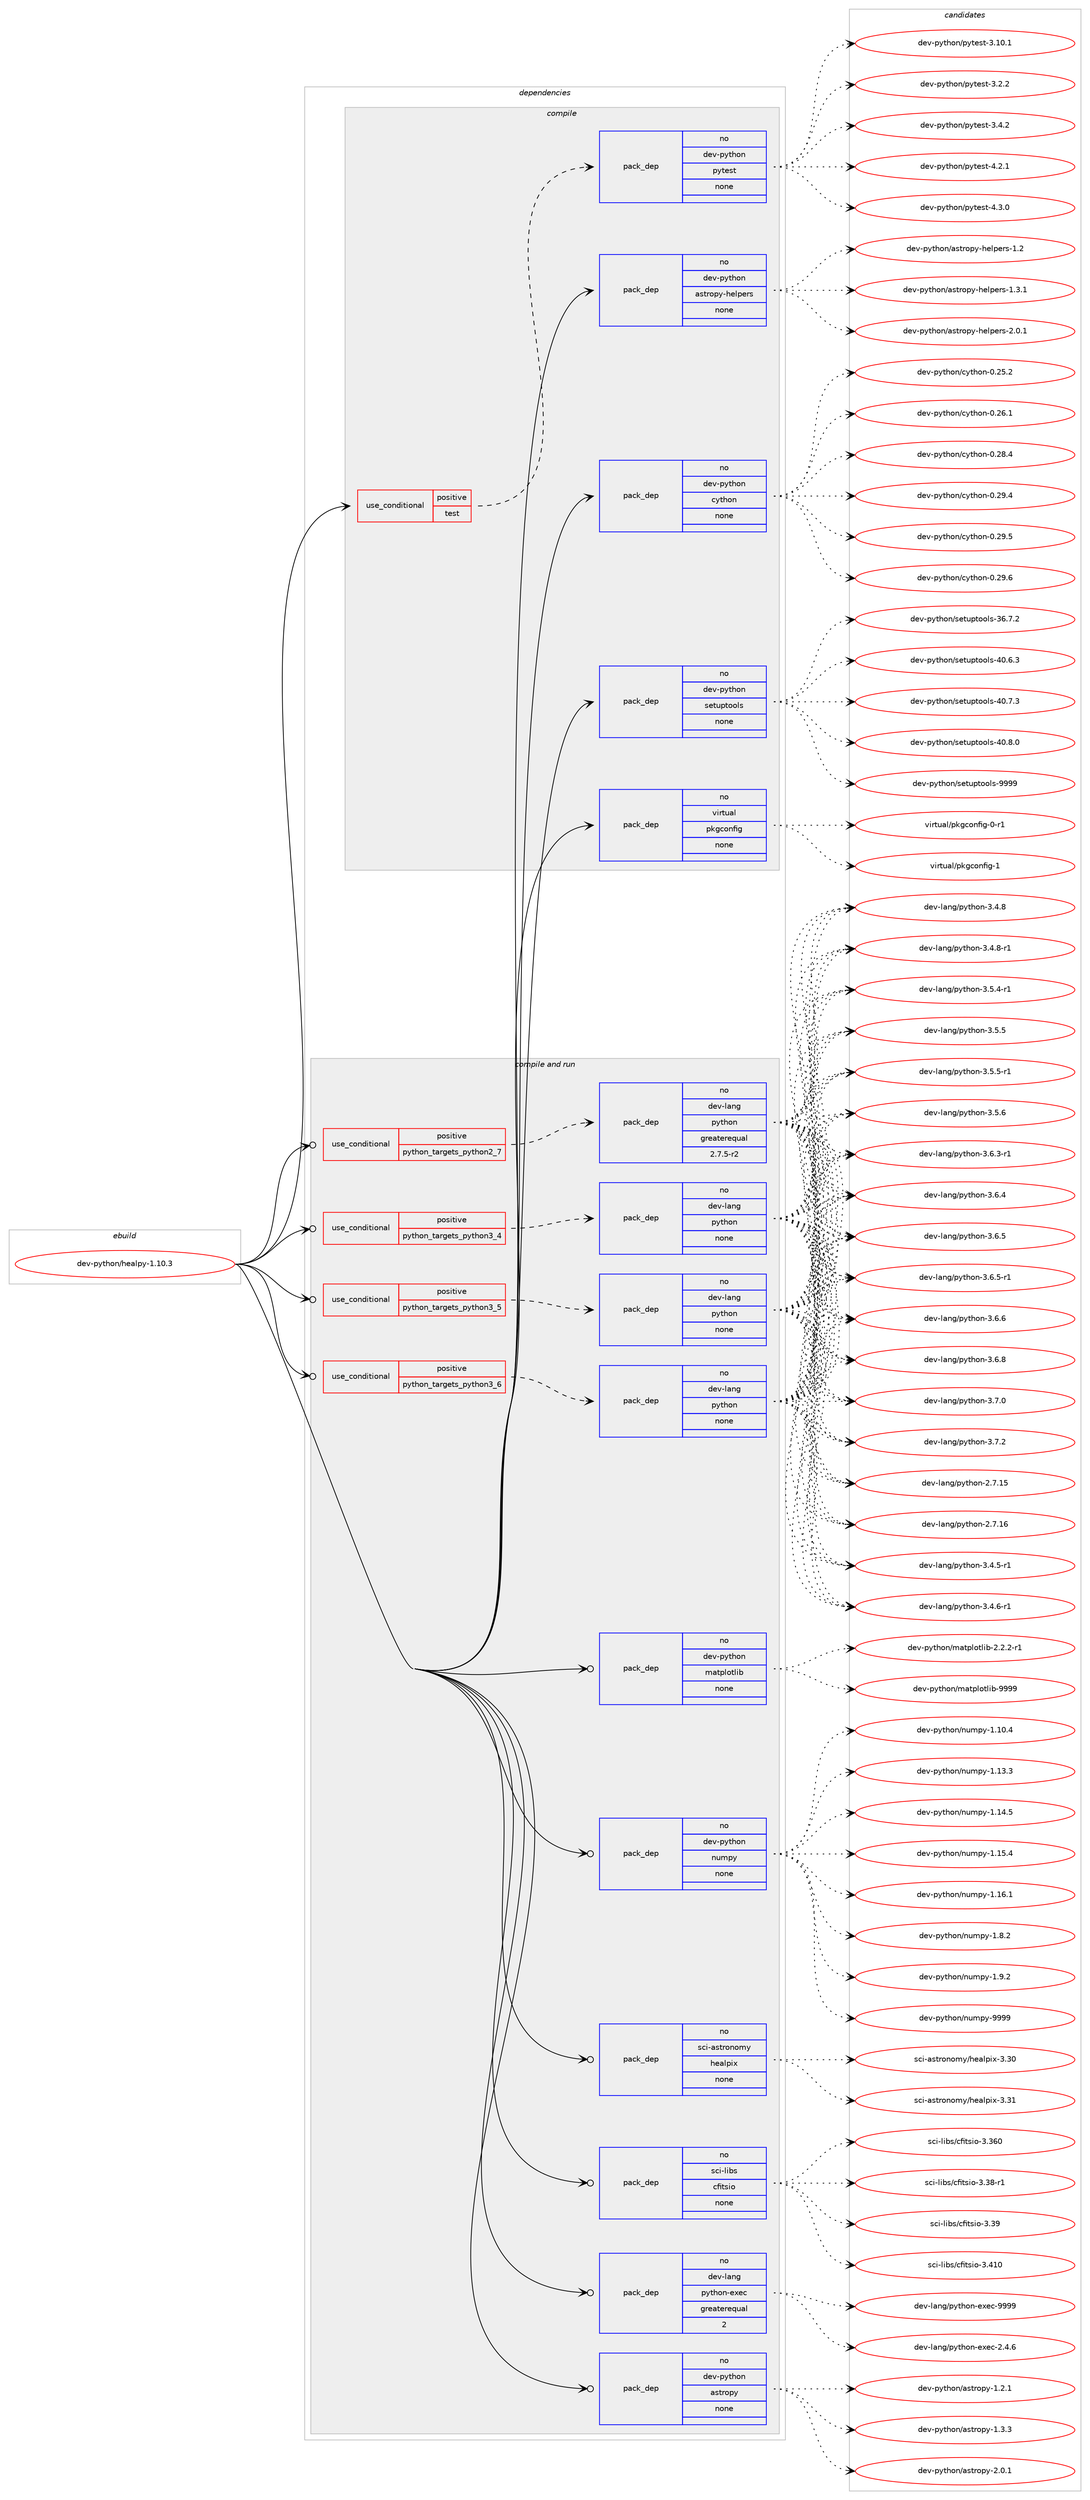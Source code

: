 digraph prolog {

# *************
# Graph options
# *************

newrank=true;
concentrate=true;
compound=true;
graph [rankdir=LR,fontname=Helvetica,fontsize=10,ranksep=1.5];#, ranksep=2.5, nodesep=0.2];
edge  [arrowhead=vee];
node  [fontname=Helvetica,fontsize=10];

# **********
# The ebuild
# **********

subgraph cluster_leftcol {
color=gray;
rank=same;
label=<<i>ebuild</i>>;
id [label="dev-python/healpy-1.10.3", color=red, width=4, href="../dev-python/healpy-1.10.3.svg"];
}

# ****************
# The dependencies
# ****************

subgraph cluster_midcol {
color=gray;
label=<<i>dependencies</i>>;
subgraph cluster_compile {
fillcolor="#eeeeee";
style=filled;
label=<<i>compile</i>>;
subgraph cond375335 {
dependency1412626 [label=<<TABLE BORDER="0" CELLBORDER="1" CELLSPACING="0" CELLPADDING="4"><TR><TD ROWSPAN="3" CELLPADDING="10">use_conditional</TD></TR><TR><TD>positive</TD></TR><TR><TD>test</TD></TR></TABLE>>, shape=none, color=red];
subgraph pack1014022 {
dependency1412627 [label=<<TABLE BORDER="0" CELLBORDER="1" CELLSPACING="0" CELLPADDING="4" WIDTH="220"><TR><TD ROWSPAN="6" CELLPADDING="30">pack_dep</TD></TR><TR><TD WIDTH="110">no</TD></TR><TR><TD>dev-python</TD></TR><TR><TD>pytest</TD></TR><TR><TD>none</TD></TR><TR><TD></TD></TR></TABLE>>, shape=none, color=blue];
}
dependency1412626:e -> dependency1412627:w [weight=20,style="dashed",arrowhead="vee"];
}
id:e -> dependency1412626:w [weight=20,style="solid",arrowhead="vee"];
subgraph pack1014023 {
dependency1412628 [label=<<TABLE BORDER="0" CELLBORDER="1" CELLSPACING="0" CELLPADDING="4" WIDTH="220"><TR><TD ROWSPAN="6" CELLPADDING="30">pack_dep</TD></TR><TR><TD WIDTH="110">no</TD></TR><TR><TD>dev-python</TD></TR><TR><TD>astropy-helpers</TD></TR><TR><TD>none</TD></TR><TR><TD></TD></TR></TABLE>>, shape=none, color=blue];
}
id:e -> dependency1412628:w [weight=20,style="solid",arrowhead="vee"];
subgraph pack1014024 {
dependency1412629 [label=<<TABLE BORDER="0" CELLBORDER="1" CELLSPACING="0" CELLPADDING="4" WIDTH="220"><TR><TD ROWSPAN="6" CELLPADDING="30">pack_dep</TD></TR><TR><TD WIDTH="110">no</TD></TR><TR><TD>dev-python</TD></TR><TR><TD>cython</TD></TR><TR><TD>none</TD></TR><TR><TD></TD></TR></TABLE>>, shape=none, color=blue];
}
id:e -> dependency1412629:w [weight=20,style="solid",arrowhead="vee"];
subgraph pack1014025 {
dependency1412630 [label=<<TABLE BORDER="0" CELLBORDER="1" CELLSPACING="0" CELLPADDING="4" WIDTH="220"><TR><TD ROWSPAN="6" CELLPADDING="30">pack_dep</TD></TR><TR><TD WIDTH="110">no</TD></TR><TR><TD>dev-python</TD></TR><TR><TD>setuptools</TD></TR><TR><TD>none</TD></TR><TR><TD></TD></TR></TABLE>>, shape=none, color=blue];
}
id:e -> dependency1412630:w [weight=20,style="solid",arrowhead="vee"];
subgraph pack1014026 {
dependency1412631 [label=<<TABLE BORDER="0" CELLBORDER="1" CELLSPACING="0" CELLPADDING="4" WIDTH="220"><TR><TD ROWSPAN="6" CELLPADDING="30">pack_dep</TD></TR><TR><TD WIDTH="110">no</TD></TR><TR><TD>virtual</TD></TR><TR><TD>pkgconfig</TD></TR><TR><TD>none</TD></TR><TR><TD></TD></TR></TABLE>>, shape=none, color=blue];
}
id:e -> dependency1412631:w [weight=20,style="solid",arrowhead="vee"];
}
subgraph cluster_compileandrun {
fillcolor="#eeeeee";
style=filled;
label=<<i>compile and run</i>>;
subgraph cond375336 {
dependency1412632 [label=<<TABLE BORDER="0" CELLBORDER="1" CELLSPACING="0" CELLPADDING="4"><TR><TD ROWSPAN="3" CELLPADDING="10">use_conditional</TD></TR><TR><TD>positive</TD></TR><TR><TD>python_targets_python2_7</TD></TR></TABLE>>, shape=none, color=red];
subgraph pack1014027 {
dependency1412633 [label=<<TABLE BORDER="0" CELLBORDER="1" CELLSPACING="0" CELLPADDING="4" WIDTH="220"><TR><TD ROWSPAN="6" CELLPADDING="30">pack_dep</TD></TR><TR><TD WIDTH="110">no</TD></TR><TR><TD>dev-lang</TD></TR><TR><TD>python</TD></TR><TR><TD>greaterequal</TD></TR><TR><TD>2.7.5-r2</TD></TR></TABLE>>, shape=none, color=blue];
}
dependency1412632:e -> dependency1412633:w [weight=20,style="dashed",arrowhead="vee"];
}
id:e -> dependency1412632:w [weight=20,style="solid",arrowhead="odotvee"];
subgraph cond375337 {
dependency1412634 [label=<<TABLE BORDER="0" CELLBORDER="1" CELLSPACING="0" CELLPADDING="4"><TR><TD ROWSPAN="3" CELLPADDING="10">use_conditional</TD></TR><TR><TD>positive</TD></TR><TR><TD>python_targets_python3_4</TD></TR></TABLE>>, shape=none, color=red];
subgraph pack1014028 {
dependency1412635 [label=<<TABLE BORDER="0" CELLBORDER="1" CELLSPACING="0" CELLPADDING="4" WIDTH="220"><TR><TD ROWSPAN="6" CELLPADDING="30">pack_dep</TD></TR><TR><TD WIDTH="110">no</TD></TR><TR><TD>dev-lang</TD></TR><TR><TD>python</TD></TR><TR><TD>none</TD></TR><TR><TD></TD></TR></TABLE>>, shape=none, color=blue];
}
dependency1412634:e -> dependency1412635:w [weight=20,style="dashed",arrowhead="vee"];
}
id:e -> dependency1412634:w [weight=20,style="solid",arrowhead="odotvee"];
subgraph cond375338 {
dependency1412636 [label=<<TABLE BORDER="0" CELLBORDER="1" CELLSPACING="0" CELLPADDING="4"><TR><TD ROWSPAN="3" CELLPADDING="10">use_conditional</TD></TR><TR><TD>positive</TD></TR><TR><TD>python_targets_python3_5</TD></TR></TABLE>>, shape=none, color=red];
subgraph pack1014029 {
dependency1412637 [label=<<TABLE BORDER="0" CELLBORDER="1" CELLSPACING="0" CELLPADDING="4" WIDTH="220"><TR><TD ROWSPAN="6" CELLPADDING="30">pack_dep</TD></TR><TR><TD WIDTH="110">no</TD></TR><TR><TD>dev-lang</TD></TR><TR><TD>python</TD></TR><TR><TD>none</TD></TR><TR><TD></TD></TR></TABLE>>, shape=none, color=blue];
}
dependency1412636:e -> dependency1412637:w [weight=20,style="dashed",arrowhead="vee"];
}
id:e -> dependency1412636:w [weight=20,style="solid",arrowhead="odotvee"];
subgraph cond375339 {
dependency1412638 [label=<<TABLE BORDER="0" CELLBORDER="1" CELLSPACING="0" CELLPADDING="4"><TR><TD ROWSPAN="3" CELLPADDING="10">use_conditional</TD></TR><TR><TD>positive</TD></TR><TR><TD>python_targets_python3_6</TD></TR></TABLE>>, shape=none, color=red];
subgraph pack1014030 {
dependency1412639 [label=<<TABLE BORDER="0" CELLBORDER="1" CELLSPACING="0" CELLPADDING="4" WIDTH="220"><TR><TD ROWSPAN="6" CELLPADDING="30">pack_dep</TD></TR><TR><TD WIDTH="110">no</TD></TR><TR><TD>dev-lang</TD></TR><TR><TD>python</TD></TR><TR><TD>none</TD></TR><TR><TD></TD></TR></TABLE>>, shape=none, color=blue];
}
dependency1412638:e -> dependency1412639:w [weight=20,style="dashed",arrowhead="vee"];
}
id:e -> dependency1412638:w [weight=20,style="solid",arrowhead="odotvee"];
subgraph pack1014031 {
dependency1412640 [label=<<TABLE BORDER="0" CELLBORDER="1" CELLSPACING="0" CELLPADDING="4" WIDTH="220"><TR><TD ROWSPAN="6" CELLPADDING="30">pack_dep</TD></TR><TR><TD WIDTH="110">no</TD></TR><TR><TD>dev-lang</TD></TR><TR><TD>python-exec</TD></TR><TR><TD>greaterequal</TD></TR><TR><TD>2</TD></TR></TABLE>>, shape=none, color=blue];
}
id:e -> dependency1412640:w [weight=20,style="solid",arrowhead="odotvee"];
subgraph pack1014032 {
dependency1412641 [label=<<TABLE BORDER="0" CELLBORDER="1" CELLSPACING="0" CELLPADDING="4" WIDTH="220"><TR><TD ROWSPAN="6" CELLPADDING="30">pack_dep</TD></TR><TR><TD WIDTH="110">no</TD></TR><TR><TD>dev-python</TD></TR><TR><TD>astropy</TD></TR><TR><TD>none</TD></TR><TR><TD></TD></TR></TABLE>>, shape=none, color=blue];
}
id:e -> dependency1412641:w [weight=20,style="solid",arrowhead="odotvee"];
subgraph pack1014033 {
dependency1412642 [label=<<TABLE BORDER="0" CELLBORDER="1" CELLSPACING="0" CELLPADDING="4" WIDTH="220"><TR><TD ROWSPAN="6" CELLPADDING="30">pack_dep</TD></TR><TR><TD WIDTH="110">no</TD></TR><TR><TD>dev-python</TD></TR><TR><TD>matplotlib</TD></TR><TR><TD>none</TD></TR><TR><TD></TD></TR></TABLE>>, shape=none, color=blue];
}
id:e -> dependency1412642:w [weight=20,style="solid",arrowhead="odotvee"];
subgraph pack1014034 {
dependency1412643 [label=<<TABLE BORDER="0" CELLBORDER="1" CELLSPACING="0" CELLPADDING="4" WIDTH="220"><TR><TD ROWSPAN="6" CELLPADDING="30">pack_dep</TD></TR><TR><TD WIDTH="110">no</TD></TR><TR><TD>dev-python</TD></TR><TR><TD>numpy</TD></TR><TR><TD>none</TD></TR><TR><TD></TD></TR></TABLE>>, shape=none, color=blue];
}
id:e -> dependency1412643:w [weight=20,style="solid",arrowhead="odotvee"];
subgraph pack1014035 {
dependency1412644 [label=<<TABLE BORDER="0" CELLBORDER="1" CELLSPACING="0" CELLPADDING="4" WIDTH="220"><TR><TD ROWSPAN="6" CELLPADDING="30">pack_dep</TD></TR><TR><TD WIDTH="110">no</TD></TR><TR><TD>sci-astronomy</TD></TR><TR><TD>healpix</TD></TR><TR><TD>none</TD></TR><TR><TD></TD></TR></TABLE>>, shape=none, color=blue];
}
id:e -> dependency1412644:w [weight=20,style="solid",arrowhead="odotvee"];
subgraph pack1014036 {
dependency1412645 [label=<<TABLE BORDER="0" CELLBORDER="1" CELLSPACING="0" CELLPADDING="4" WIDTH="220"><TR><TD ROWSPAN="6" CELLPADDING="30">pack_dep</TD></TR><TR><TD WIDTH="110">no</TD></TR><TR><TD>sci-libs</TD></TR><TR><TD>cfitsio</TD></TR><TR><TD>none</TD></TR><TR><TD></TD></TR></TABLE>>, shape=none, color=blue];
}
id:e -> dependency1412645:w [weight=20,style="solid",arrowhead="odotvee"];
}
subgraph cluster_run {
fillcolor="#eeeeee";
style=filled;
label=<<i>run</i>>;
}
}

# **************
# The candidates
# **************

subgraph cluster_choices {
rank=same;
color=gray;
label=<<i>candidates</i>>;

subgraph choice1014022 {
color=black;
nodesep=1;
choice100101118451121211161041111104711212111610111511645514649484649 [label="dev-python/pytest-3.10.1", color=red, width=4,href="../dev-python/pytest-3.10.1.svg"];
choice1001011184511212111610411111047112121116101115116455146504650 [label="dev-python/pytest-3.2.2", color=red, width=4,href="../dev-python/pytest-3.2.2.svg"];
choice1001011184511212111610411111047112121116101115116455146524650 [label="dev-python/pytest-3.4.2", color=red, width=4,href="../dev-python/pytest-3.4.2.svg"];
choice1001011184511212111610411111047112121116101115116455246504649 [label="dev-python/pytest-4.2.1", color=red, width=4,href="../dev-python/pytest-4.2.1.svg"];
choice1001011184511212111610411111047112121116101115116455246514648 [label="dev-python/pytest-4.3.0", color=red, width=4,href="../dev-python/pytest-4.3.0.svg"];
dependency1412627:e -> choice100101118451121211161041111104711212111610111511645514649484649:w [style=dotted,weight="100"];
dependency1412627:e -> choice1001011184511212111610411111047112121116101115116455146504650:w [style=dotted,weight="100"];
dependency1412627:e -> choice1001011184511212111610411111047112121116101115116455146524650:w [style=dotted,weight="100"];
dependency1412627:e -> choice1001011184511212111610411111047112121116101115116455246504649:w [style=dotted,weight="100"];
dependency1412627:e -> choice1001011184511212111610411111047112121116101115116455246514648:w [style=dotted,weight="100"];
}
subgraph choice1014023 {
color=black;
nodesep=1;
choice1001011184511212111610411111047971151161141111121214510410110811210111411545494650 [label="dev-python/astropy-helpers-1.2", color=red, width=4,href="../dev-python/astropy-helpers-1.2.svg"];
choice10010111845112121116104111110479711511611411111212145104101108112101114115454946514649 [label="dev-python/astropy-helpers-1.3.1", color=red, width=4,href="../dev-python/astropy-helpers-1.3.1.svg"];
choice10010111845112121116104111110479711511611411111212145104101108112101114115455046484649 [label="dev-python/astropy-helpers-2.0.1", color=red, width=4,href="../dev-python/astropy-helpers-2.0.1.svg"];
dependency1412628:e -> choice1001011184511212111610411111047971151161141111121214510410110811210111411545494650:w [style=dotted,weight="100"];
dependency1412628:e -> choice10010111845112121116104111110479711511611411111212145104101108112101114115454946514649:w [style=dotted,weight="100"];
dependency1412628:e -> choice10010111845112121116104111110479711511611411111212145104101108112101114115455046484649:w [style=dotted,weight="100"];
}
subgraph choice1014024 {
color=black;
nodesep=1;
choice10010111845112121116104111110479912111610411111045484650534650 [label="dev-python/cython-0.25.2", color=red, width=4,href="../dev-python/cython-0.25.2.svg"];
choice10010111845112121116104111110479912111610411111045484650544649 [label="dev-python/cython-0.26.1", color=red, width=4,href="../dev-python/cython-0.26.1.svg"];
choice10010111845112121116104111110479912111610411111045484650564652 [label="dev-python/cython-0.28.4", color=red, width=4,href="../dev-python/cython-0.28.4.svg"];
choice10010111845112121116104111110479912111610411111045484650574652 [label="dev-python/cython-0.29.4", color=red, width=4,href="../dev-python/cython-0.29.4.svg"];
choice10010111845112121116104111110479912111610411111045484650574653 [label="dev-python/cython-0.29.5", color=red, width=4,href="../dev-python/cython-0.29.5.svg"];
choice10010111845112121116104111110479912111610411111045484650574654 [label="dev-python/cython-0.29.6", color=red, width=4,href="../dev-python/cython-0.29.6.svg"];
dependency1412629:e -> choice10010111845112121116104111110479912111610411111045484650534650:w [style=dotted,weight="100"];
dependency1412629:e -> choice10010111845112121116104111110479912111610411111045484650544649:w [style=dotted,weight="100"];
dependency1412629:e -> choice10010111845112121116104111110479912111610411111045484650564652:w [style=dotted,weight="100"];
dependency1412629:e -> choice10010111845112121116104111110479912111610411111045484650574652:w [style=dotted,weight="100"];
dependency1412629:e -> choice10010111845112121116104111110479912111610411111045484650574653:w [style=dotted,weight="100"];
dependency1412629:e -> choice10010111845112121116104111110479912111610411111045484650574654:w [style=dotted,weight="100"];
}
subgraph choice1014025 {
color=black;
nodesep=1;
choice100101118451121211161041111104711510111611711211611111110811545515446554650 [label="dev-python/setuptools-36.7.2", color=red, width=4,href="../dev-python/setuptools-36.7.2.svg"];
choice100101118451121211161041111104711510111611711211611111110811545524846544651 [label="dev-python/setuptools-40.6.3", color=red, width=4,href="../dev-python/setuptools-40.6.3.svg"];
choice100101118451121211161041111104711510111611711211611111110811545524846554651 [label="dev-python/setuptools-40.7.3", color=red, width=4,href="../dev-python/setuptools-40.7.3.svg"];
choice100101118451121211161041111104711510111611711211611111110811545524846564648 [label="dev-python/setuptools-40.8.0", color=red, width=4,href="../dev-python/setuptools-40.8.0.svg"];
choice10010111845112121116104111110471151011161171121161111111081154557575757 [label="dev-python/setuptools-9999", color=red, width=4,href="../dev-python/setuptools-9999.svg"];
dependency1412630:e -> choice100101118451121211161041111104711510111611711211611111110811545515446554650:w [style=dotted,weight="100"];
dependency1412630:e -> choice100101118451121211161041111104711510111611711211611111110811545524846544651:w [style=dotted,weight="100"];
dependency1412630:e -> choice100101118451121211161041111104711510111611711211611111110811545524846554651:w [style=dotted,weight="100"];
dependency1412630:e -> choice100101118451121211161041111104711510111611711211611111110811545524846564648:w [style=dotted,weight="100"];
dependency1412630:e -> choice10010111845112121116104111110471151011161171121161111111081154557575757:w [style=dotted,weight="100"];
}
subgraph choice1014026 {
color=black;
nodesep=1;
choice11810511411611797108471121071039911111010210510345484511449 [label="virtual/pkgconfig-0-r1", color=red, width=4,href="../virtual/pkgconfig-0-r1.svg"];
choice1181051141161179710847112107103991111101021051034549 [label="virtual/pkgconfig-1", color=red, width=4,href="../virtual/pkgconfig-1.svg"];
dependency1412631:e -> choice11810511411611797108471121071039911111010210510345484511449:w [style=dotted,weight="100"];
dependency1412631:e -> choice1181051141161179710847112107103991111101021051034549:w [style=dotted,weight="100"];
}
subgraph choice1014027 {
color=black;
nodesep=1;
choice10010111845108971101034711212111610411111045504655464953 [label="dev-lang/python-2.7.15", color=red, width=4,href="../dev-lang/python-2.7.15.svg"];
choice10010111845108971101034711212111610411111045504655464954 [label="dev-lang/python-2.7.16", color=red, width=4,href="../dev-lang/python-2.7.16.svg"];
choice1001011184510897110103471121211161041111104551465246534511449 [label="dev-lang/python-3.4.5-r1", color=red, width=4,href="../dev-lang/python-3.4.5-r1.svg"];
choice1001011184510897110103471121211161041111104551465246544511449 [label="dev-lang/python-3.4.6-r1", color=red, width=4,href="../dev-lang/python-3.4.6-r1.svg"];
choice100101118451089711010347112121116104111110455146524656 [label="dev-lang/python-3.4.8", color=red, width=4,href="../dev-lang/python-3.4.8.svg"];
choice1001011184510897110103471121211161041111104551465246564511449 [label="dev-lang/python-3.4.8-r1", color=red, width=4,href="../dev-lang/python-3.4.8-r1.svg"];
choice1001011184510897110103471121211161041111104551465346524511449 [label="dev-lang/python-3.5.4-r1", color=red, width=4,href="../dev-lang/python-3.5.4-r1.svg"];
choice100101118451089711010347112121116104111110455146534653 [label="dev-lang/python-3.5.5", color=red, width=4,href="../dev-lang/python-3.5.5.svg"];
choice1001011184510897110103471121211161041111104551465346534511449 [label="dev-lang/python-3.5.5-r1", color=red, width=4,href="../dev-lang/python-3.5.5-r1.svg"];
choice100101118451089711010347112121116104111110455146534654 [label="dev-lang/python-3.5.6", color=red, width=4,href="../dev-lang/python-3.5.6.svg"];
choice1001011184510897110103471121211161041111104551465446514511449 [label="dev-lang/python-3.6.3-r1", color=red, width=4,href="../dev-lang/python-3.6.3-r1.svg"];
choice100101118451089711010347112121116104111110455146544652 [label="dev-lang/python-3.6.4", color=red, width=4,href="../dev-lang/python-3.6.4.svg"];
choice100101118451089711010347112121116104111110455146544653 [label="dev-lang/python-3.6.5", color=red, width=4,href="../dev-lang/python-3.6.5.svg"];
choice1001011184510897110103471121211161041111104551465446534511449 [label="dev-lang/python-3.6.5-r1", color=red, width=4,href="../dev-lang/python-3.6.5-r1.svg"];
choice100101118451089711010347112121116104111110455146544654 [label="dev-lang/python-3.6.6", color=red, width=4,href="../dev-lang/python-3.6.6.svg"];
choice100101118451089711010347112121116104111110455146544656 [label="dev-lang/python-3.6.8", color=red, width=4,href="../dev-lang/python-3.6.8.svg"];
choice100101118451089711010347112121116104111110455146554648 [label="dev-lang/python-3.7.0", color=red, width=4,href="../dev-lang/python-3.7.0.svg"];
choice100101118451089711010347112121116104111110455146554650 [label="dev-lang/python-3.7.2", color=red, width=4,href="../dev-lang/python-3.7.2.svg"];
dependency1412633:e -> choice10010111845108971101034711212111610411111045504655464953:w [style=dotted,weight="100"];
dependency1412633:e -> choice10010111845108971101034711212111610411111045504655464954:w [style=dotted,weight="100"];
dependency1412633:e -> choice1001011184510897110103471121211161041111104551465246534511449:w [style=dotted,weight="100"];
dependency1412633:e -> choice1001011184510897110103471121211161041111104551465246544511449:w [style=dotted,weight="100"];
dependency1412633:e -> choice100101118451089711010347112121116104111110455146524656:w [style=dotted,weight="100"];
dependency1412633:e -> choice1001011184510897110103471121211161041111104551465246564511449:w [style=dotted,weight="100"];
dependency1412633:e -> choice1001011184510897110103471121211161041111104551465346524511449:w [style=dotted,weight="100"];
dependency1412633:e -> choice100101118451089711010347112121116104111110455146534653:w [style=dotted,weight="100"];
dependency1412633:e -> choice1001011184510897110103471121211161041111104551465346534511449:w [style=dotted,weight="100"];
dependency1412633:e -> choice100101118451089711010347112121116104111110455146534654:w [style=dotted,weight="100"];
dependency1412633:e -> choice1001011184510897110103471121211161041111104551465446514511449:w [style=dotted,weight="100"];
dependency1412633:e -> choice100101118451089711010347112121116104111110455146544652:w [style=dotted,weight="100"];
dependency1412633:e -> choice100101118451089711010347112121116104111110455146544653:w [style=dotted,weight="100"];
dependency1412633:e -> choice1001011184510897110103471121211161041111104551465446534511449:w [style=dotted,weight="100"];
dependency1412633:e -> choice100101118451089711010347112121116104111110455146544654:w [style=dotted,weight="100"];
dependency1412633:e -> choice100101118451089711010347112121116104111110455146544656:w [style=dotted,weight="100"];
dependency1412633:e -> choice100101118451089711010347112121116104111110455146554648:w [style=dotted,weight="100"];
dependency1412633:e -> choice100101118451089711010347112121116104111110455146554650:w [style=dotted,weight="100"];
}
subgraph choice1014028 {
color=black;
nodesep=1;
choice10010111845108971101034711212111610411111045504655464953 [label="dev-lang/python-2.7.15", color=red, width=4,href="../dev-lang/python-2.7.15.svg"];
choice10010111845108971101034711212111610411111045504655464954 [label="dev-lang/python-2.7.16", color=red, width=4,href="../dev-lang/python-2.7.16.svg"];
choice1001011184510897110103471121211161041111104551465246534511449 [label="dev-lang/python-3.4.5-r1", color=red, width=4,href="../dev-lang/python-3.4.5-r1.svg"];
choice1001011184510897110103471121211161041111104551465246544511449 [label="dev-lang/python-3.4.6-r1", color=red, width=4,href="../dev-lang/python-3.4.6-r1.svg"];
choice100101118451089711010347112121116104111110455146524656 [label="dev-lang/python-3.4.8", color=red, width=4,href="../dev-lang/python-3.4.8.svg"];
choice1001011184510897110103471121211161041111104551465246564511449 [label="dev-lang/python-3.4.8-r1", color=red, width=4,href="../dev-lang/python-3.4.8-r1.svg"];
choice1001011184510897110103471121211161041111104551465346524511449 [label="dev-lang/python-3.5.4-r1", color=red, width=4,href="../dev-lang/python-3.5.4-r1.svg"];
choice100101118451089711010347112121116104111110455146534653 [label="dev-lang/python-3.5.5", color=red, width=4,href="../dev-lang/python-3.5.5.svg"];
choice1001011184510897110103471121211161041111104551465346534511449 [label="dev-lang/python-3.5.5-r1", color=red, width=4,href="../dev-lang/python-3.5.5-r1.svg"];
choice100101118451089711010347112121116104111110455146534654 [label="dev-lang/python-3.5.6", color=red, width=4,href="../dev-lang/python-3.5.6.svg"];
choice1001011184510897110103471121211161041111104551465446514511449 [label="dev-lang/python-3.6.3-r1", color=red, width=4,href="../dev-lang/python-3.6.3-r1.svg"];
choice100101118451089711010347112121116104111110455146544652 [label="dev-lang/python-3.6.4", color=red, width=4,href="../dev-lang/python-3.6.4.svg"];
choice100101118451089711010347112121116104111110455146544653 [label="dev-lang/python-3.6.5", color=red, width=4,href="../dev-lang/python-3.6.5.svg"];
choice1001011184510897110103471121211161041111104551465446534511449 [label="dev-lang/python-3.6.5-r1", color=red, width=4,href="../dev-lang/python-3.6.5-r1.svg"];
choice100101118451089711010347112121116104111110455146544654 [label="dev-lang/python-3.6.6", color=red, width=4,href="../dev-lang/python-3.6.6.svg"];
choice100101118451089711010347112121116104111110455146544656 [label="dev-lang/python-3.6.8", color=red, width=4,href="../dev-lang/python-3.6.8.svg"];
choice100101118451089711010347112121116104111110455146554648 [label="dev-lang/python-3.7.0", color=red, width=4,href="../dev-lang/python-3.7.0.svg"];
choice100101118451089711010347112121116104111110455146554650 [label="dev-lang/python-3.7.2", color=red, width=4,href="../dev-lang/python-3.7.2.svg"];
dependency1412635:e -> choice10010111845108971101034711212111610411111045504655464953:w [style=dotted,weight="100"];
dependency1412635:e -> choice10010111845108971101034711212111610411111045504655464954:w [style=dotted,weight="100"];
dependency1412635:e -> choice1001011184510897110103471121211161041111104551465246534511449:w [style=dotted,weight="100"];
dependency1412635:e -> choice1001011184510897110103471121211161041111104551465246544511449:w [style=dotted,weight="100"];
dependency1412635:e -> choice100101118451089711010347112121116104111110455146524656:w [style=dotted,weight="100"];
dependency1412635:e -> choice1001011184510897110103471121211161041111104551465246564511449:w [style=dotted,weight="100"];
dependency1412635:e -> choice1001011184510897110103471121211161041111104551465346524511449:w [style=dotted,weight="100"];
dependency1412635:e -> choice100101118451089711010347112121116104111110455146534653:w [style=dotted,weight="100"];
dependency1412635:e -> choice1001011184510897110103471121211161041111104551465346534511449:w [style=dotted,weight="100"];
dependency1412635:e -> choice100101118451089711010347112121116104111110455146534654:w [style=dotted,weight="100"];
dependency1412635:e -> choice1001011184510897110103471121211161041111104551465446514511449:w [style=dotted,weight="100"];
dependency1412635:e -> choice100101118451089711010347112121116104111110455146544652:w [style=dotted,weight="100"];
dependency1412635:e -> choice100101118451089711010347112121116104111110455146544653:w [style=dotted,weight="100"];
dependency1412635:e -> choice1001011184510897110103471121211161041111104551465446534511449:w [style=dotted,weight="100"];
dependency1412635:e -> choice100101118451089711010347112121116104111110455146544654:w [style=dotted,weight="100"];
dependency1412635:e -> choice100101118451089711010347112121116104111110455146544656:w [style=dotted,weight="100"];
dependency1412635:e -> choice100101118451089711010347112121116104111110455146554648:w [style=dotted,weight="100"];
dependency1412635:e -> choice100101118451089711010347112121116104111110455146554650:w [style=dotted,weight="100"];
}
subgraph choice1014029 {
color=black;
nodesep=1;
choice10010111845108971101034711212111610411111045504655464953 [label="dev-lang/python-2.7.15", color=red, width=4,href="../dev-lang/python-2.7.15.svg"];
choice10010111845108971101034711212111610411111045504655464954 [label="dev-lang/python-2.7.16", color=red, width=4,href="../dev-lang/python-2.7.16.svg"];
choice1001011184510897110103471121211161041111104551465246534511449 [label="dev-lang/python-3.4.5-r1", color=red, width=4,href="../dev-lang/python-3.4.5-r1.svg"];
choice1001011184510897110103471121211161041111104551465246544511449 [label="dev-lang/python-3.4.6-r1", color=red, width=4,href="../dev-lang/python-3.4.6-r1.svg"];
choice100101118451089711010347112121116104111110455146524656 [label="dev-lang/python-3.4.8", color=red, width=4,href="../dev-lang/python-3.4.8.svg"];
choice1001011184510897110103471121211161041111104551465246564511449 [label="dev-lang/python-3.4.8-r1", color=red, width=4,href="../dev-lang/python-3.4.8-r1.svg"];
choice1001011184510897110103471121211161041111104551465346524511449 [label="dev-lang/python-3.5.4-r1", color=red, width=4,href="../dev-lang/python-3.5.4-r1.svg"];
choice100101118451089711010347112121116104111110455146534653 [label="dev-lang/python-3.5.5", color=red, width=4,href="../dev-lang/python-3.5.5.svg"];
choice1001011184510897110103471121211161041111104551465346534511449 [label="dev-lang/python-3.5.5-r1", color=red, width=4,href="../dev-lang/python-3.5.5-r1.svg"];
choice100101118451089711010347112121116104111110455146534654 [label="dev-lang/python-3.5.6", color=red, width=4,href="../dev-lang/python-3.5.6.svg"];
choice1001011184510897110103471121211161041111104551465446514511449 [label="dev-lang/python-3.6.3-r1", color=red, width=4,href="../dev-lang/python-3.6.3-r1.svg"];
choice100101118451089711010347112121116104111110455146544652 [label="dev-lang/python-3.6.4", color=red, width=4,href="../dev-lang/python-3.6.4.svg"];
choice100101118451089711010347112121116104111110455146544653 [label="dev-lang/python-3.6.5", color=red, width=4,href="../dev-lang/python-3.6.5.svg"];
choice1001011184510897110103471121211161041111104551465446534511449 [label="dev-lang/python-3.6.5-r1", color=red, width=4,href="../dev-lang/python-3.6.5-r1.svg"];
choice100101118451089711010347112121116104111110455146544654 [label="dev-lang/python-3.6.6", color=red, width=4,href="../dev-lang/python-3.6.6.svg"];
choice100101118451089711010347112121116104111110455146544656 [label="dev-lang/python-3.6.8", color=red, width=4,href="../dev-lang/python-3.6.8.svg"];
choice100101118451089711010347112121116104111110455146554648 [label="dev-lang/python-3.7.0", color=red, width=4,href="../dev-lang/python-3.7.0.svg"];
choice100101118451089711010347112121116104111110455146554650 [label="dev-lang/python-3.7.2", color=red, width=4,href="../dev-lang/python-3.7.2.svg"];
dependency1412637:e -> choice10010111845108971101034711212111610411111045504655464953:w [style=dotted,weight="100"];
dependency1412637:e -> choice10010111845108971101034711212111610411111045504655464954:w [style=dotted,weight="100"];
dependency1412637:e -> choice1001011184510897110103471121211161041111104551465246534511449:w [style=dotted,weight="100"];
dependency1412637:e -> choice1001011184510897110103471121211161041111104551465246544511449:w [style=dotted,weight="100"];
dependency1412637:e -> choice100101118451089711010347112121116104111110455146524656:w [style=dotted,weight="100"];
dependency1412637:e -> choice1001011184510897110103471121211161041111104551465246564511449:w [style=dotted,weight="100"];
dependency1412637:e -> choice1001011184510897110103471121211161041111104551465346524511449:w [style=dotted,weight="100"];
dependency1412637:e -> choice100101118451089711010347112121116104111110455146534653:w [style=dotted,weight="100"];
dependency1412637:e -> choice1001011184510897110103471121211161041111104551465346534511449:w [style=dotted,weight="100"];
dependency1412637:e -> choice100101118451089711010347112121116104111110455146534654:w [style=dotted,weight="100"];
dependency1412637:e -> choice1001011184510897110103471121211161041111104551465446514511449:w [style=dotted,weight="100"];
dependency1412637:e -> choice100101118451089711010347112121116104111110455146544652:w [style=dotted,weight="100"];
dependency1412637:e -> choice100101118451089711010347112121116104111110455146544653:w [style=dotted,weight="100"];
dependency1412637:e -> choice1001011184510897110103471121211161041111104551465446534511449:w [style=dotted,weight="100"];
dependency1412637:e -> choice100101118451089711010347112121116104111110455146544654:w [style=dotted,weight="100"];
dependency1412637:e -> choice100101118451089711010347112121116104111110455146544656:w [style=dotted,weight="100"];
dependency1412637:e -> choice100101118451089711010347112121116104111110455146554648:w [style=dotted,weight="100"];
dependency1412637:e -> choice100101118451089711010347112121116104111110455146554650:w [style=dotted,weight="100"];
}
subgraph choice1014030 {
color=black;
nodesep=1;
choice10010111845108971101034711212111610411111045504655464953 [label="dev-lang/python-2.7.15", color=red, width=4,href="../dev-lang/python-2.7.15.svg"];
choice10010111845108971101034711212111610411111045504655464954 [label="dev-lang/python-2.7.16", color=red, width=4,href="../dev-lang/python-2.7.16.svg"];
choice1001011184510897110103471121211161041111104551465246534511449 [label="dev-lang/python-3.4.5-r1", color=red, width=4,href="../dev-lang/python-3.4.5-r1.svg"];
choice1001011184510897110103471121211161041111104551465246544511449 [label="dev-lang/python-3.4.6-r1", color=red, width=4,href="../dev-lang/python-3.4.6-r1.svg"];
choice100101118451089711010347112121116104111110455146524656 [label="dev-lang/python-3.4.8", color=red, width=4,href="../dev-lang/python-3.4.8.svg"];
choice1001011184510897110103471121211161041111104551465246564511449 [label="dev-lang/python-3.4.8-r1", color=red, width=4,href="../dev-lang/python-3.4.8-r1.svg"];
choice1001011184510897110103471121211161041111104551465346524511449 [label="dev-lang/python-3.5.4-r1", color=red, width=4,href="../dev-lang/python-3.5.4-r1.svg"];
choice100101118451089711010347112121116104111110455146534653 [label="dev-lang/python-3.5.5", color=red, width=4,href="../dev-lang/python-3.5.5.svg"];
choice1001011184510897110103471121211161041111104551465346534511449 [label="dev-lang/python-3.5.5-r1", color=red, width=4,href="../dev-lang/python-3.5.5-r1.svg"];
choice100101118451089711010347112121116104111110455146534654 [label="dev-lang/python-3.5.6", color=red, width=4,href="../dev-lang/python-3.5.6.svg"];
choice1001011184510897110103471121211161041111104551465446514511449 [label="dev-lang/python-3.6.3-r1", color=red, width=4,href="../dev-lang/python-3.6.3-r1.svg"];
choice100101118451089711010347112121116104111110455146544652 [label="dev-lang/python-3.6.4", color=red, width=4,href="../dev-lang/python-3.6.4.svg"];
choice100101118451089711010347112121116104111110455146544653 [label="dev-lang/python-3.6.5", color=red, width=4,href="../dev-lang/python-3.6.5.svg"];
choice1001011184510897110103471121211161041111104551465446534511449 [label="dev-lang/python-3.6.5-r1", color=red, width=4,href="../dev-lang/python-3.6.5-r1.svg"];
choice100101118451089711010347112121116104111110455146544654 [label="dev-lang/python-3.6.6", color=red, width=4,href="../dev-lang/python-3.6.6.svg"];
choice100101118451089711010347112121116104111110455146544656 [label="dev-lang/python-3.6.8", color=red, width=4,href="../dev-lang/python-3.6.8.svg"];
choice100101118451089711010347112121116104111110455146554648 [label="dev-lang/python-3.7.0", color=red, width=4,href="../dev-lang/python-3.7.0.svg"];
choice100101118451089711010347112121116104111110455146554650 [label="dev-lang/python-3.7.2", color=red, width=4,href="../dev-lang/python-3.7.2.svg"];
dependency1412639:e -> choice10010111845108971101034711212111610411111045504655464953:w [style=dotted,weight="100"];
dependency1412639:e -> choice10010111845108971101034711212111610411111045504655464954:w [style=dotted,weight="100"];
dependency1412639:e -> choice1001011184510897110103471121211161041111104551465246534511449:w [style=dotted,weight="100"];
dependency1412639:e -> choice1001011184510897110103471121211161041111104551465246544511449:w [style=dotted,weight="100"];
dependency1412639:e -> choice100101118451089711010347112121116104111110455146524656:w [style=dotted,weight="100"];
dependency1412639:e -> choice1001011184510897110103471121211161041111104551465246564511449:w [style=dotted,weight="100"];
dependency1412639:e -> choice1001011184510897110103471121211161041111104551465346524511449:w [style=dotted,weight="100"];
dependency1412639:e -> choice100101118451089711010347112121116104111110455146534653:w [style=dotted,weight="100"];
dependency1412639:e -> choice1001011184510897110103471121211161041111104551465346534511449:w [style=dotted,weight="100"];
dependency1412639:e -> choice100101118451089711010347112121116104111110455146534654:w [style=dotted,weight="100"];
dependency1412639:e -> choice1001011184510897110103471121211161041111104551465446514511449:w [style=dotted,weight="100"];
dependency1412639:e -> choice100101118451089711010347112121116104111110455146544652:w [style=dotted,weight="100"];
dependency1412639:e -> choice100101118451089711010347112121116104111110455146544653:w [style=dotted,weight="100"];
dependency1412639:e -> choice1001011184510897110103471121211161041111104551465446534511449:w [style=dotted,weight="100"];
dependency1412639:e -> choice100101118451089711010347112121116104111110455146544654:w [style=dotted,weight="100"];
dependency1412639:e -> choice100101118451089711010347112121116104111110455146544656:w [style=dotted,weight="100"];
dependency1412639:e -> choice100101118451089711010347112121116104111110455146554648:w [style=dotted,weight="100"];
dependency1412639:e -> choice100101118451089711010347112121116104111110455146554650:w [style=dotted,weight="100"];
}
subgraph choice1014031 {
color=black;
nodesep=1;
choice1001011184510897110103471121211161041111104510112010199455046524654 [label="dev-lang/python-exec-2.4.6", color=red, width=4,href="../dev-lang/python-exec-2.4.6.svg"];
choice10010111845108971101034711212111610411111045101120101994557575757 [label="dev-lang/python-exec-9999", color=red, width=4,href="../dev-lang/python-exec-9999.svg"];
dependency1412640:e -> choice1001011184510897110103471121211161041111104510112010199455046524654:w [style=dotted,weight="100"];
dependency1412640:e -> choice10010111845108971101034711212111610411111045101120101994557575757:w [style=dotted,weight="100"];
}
subgraph choice1014032 {
color=black;
nodesep=1;
choice100101118451121211161041111104797115116114111112121454946504649 [label="dev-python/astropy-1.2.1", color=red, width=4,href="../dev-python/astropy-1.2.1.svg"];
choice100101118451121211161041111104797115116114111112121454946514651 [label="dev-python/astropy-1.3.3", color=red, width=4,href="../dev-python/astropy-1.3.3.svg"];
choice100101118451121211161041111104797115116114111112121455046484649 [label="dev-python/astropy-2.0.1", color=red, width=4,href="../dev-python/astropy-2.0.1.svg"];
dependency1412641:e -> choice100101118451121211161041111104797115116114111112121454946504649:w [style=dotted,weight="100"];
dependency1412641:e -> choice100101118451121211161041111104797115116114111112121454946514651:w [style=dotted,weight="100"];
dependency1412641:e -> choice100101118451121211161041111104797115116114111112121455046484649:w [style=dotted,weight="100"];
}
subgraph choice1014033 {
color=black;
nodesep=1;
choice100101118451121211161041111104710997116112108111116108105984550465046504511449 [label="dev-python/matplotlib-2.2.2-r1", color=red, width=4,href="../dev-python/matplotlib-2.2.2-r1.svg"];
choice100101118451121211161041111104710997116112108111116108105984557575757 [label="dev-python/matplotlib-9999", color=red, width=4,href="../dev-python/matplotlib-9999.svg"];
dependency1412642:e -> choice100101118451121211161041111104710997116112108111116108105984550465046504511449:w [style=dotted,weight="100"];
dependency1412642:e -> choice100101118451121211161041111104710997116112108111116108105984557575757:w [style=dotted,weight="100"];
}
subgraph choice1014034 {
color=black;
nodesep=1;
choice100101118451121211161041111104711011710911212145494649484652 [label="dev-python/numpy-1.10.4", color=red, width=4,href="../dev-python/numpy-1.10.4.svg"];
choice100101118451121211161041111104711011710911212145494649514651 [label="dev-python/numpy-1.13.3", color=red, width=4,href="../dev-python/numpy-1.13.3.svg"];
choice100101118451121211161041111104711011710911212145494649524653 [label="dev-python/numpy-1.14.5", color=red, width=4,href="../dev-python/numpy-1.14.5.svg"];
choice100101118451121211161041111104711011710911212145494649534652 [label="dev-python/numpy-1.15.4", color=red, width=4,href="../dev-python/numpy-1.15.4.svg"];
choice100101118451121211161041111104711011710911212145494649544649 [label="dev-python/numpy-1.16.1", color=red, width=4,href="../dev-python/numpy-1.16.1.svg"];
choice1001011184511212111610411111047110117109112121454946564650 [label="dev-python/numpy-1.8.2", color=red, width=4,href="../dev-python/numpy-1.8.2.svg"];
choice1001011184511212111610411111047110117109112121454946574650 [label="dev-python/numpy-1.9.2", color=red, width=4,href="../dev-python/numpy-1.9.2.svg"];
choice10010111845112121116104111110471101171091121214557575757 [label="dev-python/numpy-9999", color=red, width=4,href="../dev-python/numpy-9999.svg"];
dependency1412643:e -> choice100101118451121211161041111104711011710911212145494649484652:w [style=dotted,weight="100"];
dependency1412643:e -> choice100101118451121211161041111104711011710911212145494649514651:w [style=dotted,weight="100"];
dependency1412643:e -> choice100101118451121211161041111104711011710911212145494649524653:w [style=dotted,weight="100"];
dependency1412643:e -> choice100101118451121211161041111104711011710911212145494649534652:w [style=dotted,weight="100"];
dependency1412643:e -> choice100101118451121211161041111104711011710911212145494649544649:w [style=dotted,weight="100"];
dependency1412643:e -> choice1001011184511212111610411111047110117109112121454946564650:w [style=dotted,weight="100"];
dependency1412643:e -> choice1001011184511212111610411111047110117109112121454946574650:w [style=dotted,weight="100"];
dependency1412643:e -> choice10010111845112121116104111110471101171091121214557575757:w [style=dotted,weight="100"];
}
subgraph choice1014035 {
color=black;
nodesep=1;
choice11599105459711511611411111011110912147104101971081121051204551465148 [label="sci-astronomy/healpix-3.30", color=red, width=4,href="../sci-astronomy/healpix-3.30.svg"];
choice11599105459711511611411111011110912147104101971081121051204551465149 [label="sci-astronomy/healpix-3.31", color=red, width=4,href="../sci-astronomy/healpix-3.31.svg"];
dependency1412644:e -> choice11599105459711511611411111011110912147104101971081121051204551465148:w [style=dotted,weight="100"];
dependency1412644:e -> choice11599105459711511611411111011110912147104101971081121051204551465149:w [style=dotted,weight="100"];
}
subgraph choice1014036 {
color=black;
nodesep=1;
choice1159910545108105981154799102105116115105111455146515448 [label="sci-libs/cfitsio-3.360", color=red, width=4,href="../sci-libs/cfitsio-3.360.svg"];
choice115991054510810598115479910210511611510511145514651564511449 [label="sci-libs/cfitsio-3.38-r1", color=red, width=4,href="../sci-libs/cfitsio-3.38-r1.svg"];
choice11599105451081059811547991021051161151051114551465157 [label="sci-libs/cfitsio-3.39", color=red, width=4,href="../sci-libs/cfitsio-3.39.svg"];
choice1159910545108105981154799102105116115105111455146524948 [label="sci-libs/cfitsio-3.410", color=red, width=4,href="../sci-libs/cfitsio-3.410.svg"];
dependency1412645:e -> choice1159910545108105981154799102105116115105111455146515448:w [style=dotted,weight="100"];
dependency1412645:e -> choice115991054510810598115479910210511611510511145514651564511449:w [style=dotted,weight="100"];
dependency1412645:e -> choice11599105451081059811547991021051161151051114551465157:w [style=dotted,weight="100"];
dependency1412645:e -> choice1159910545108105981154799102105116115105111455146524948:w [style=dotted,weight="100"];
}
}

}
